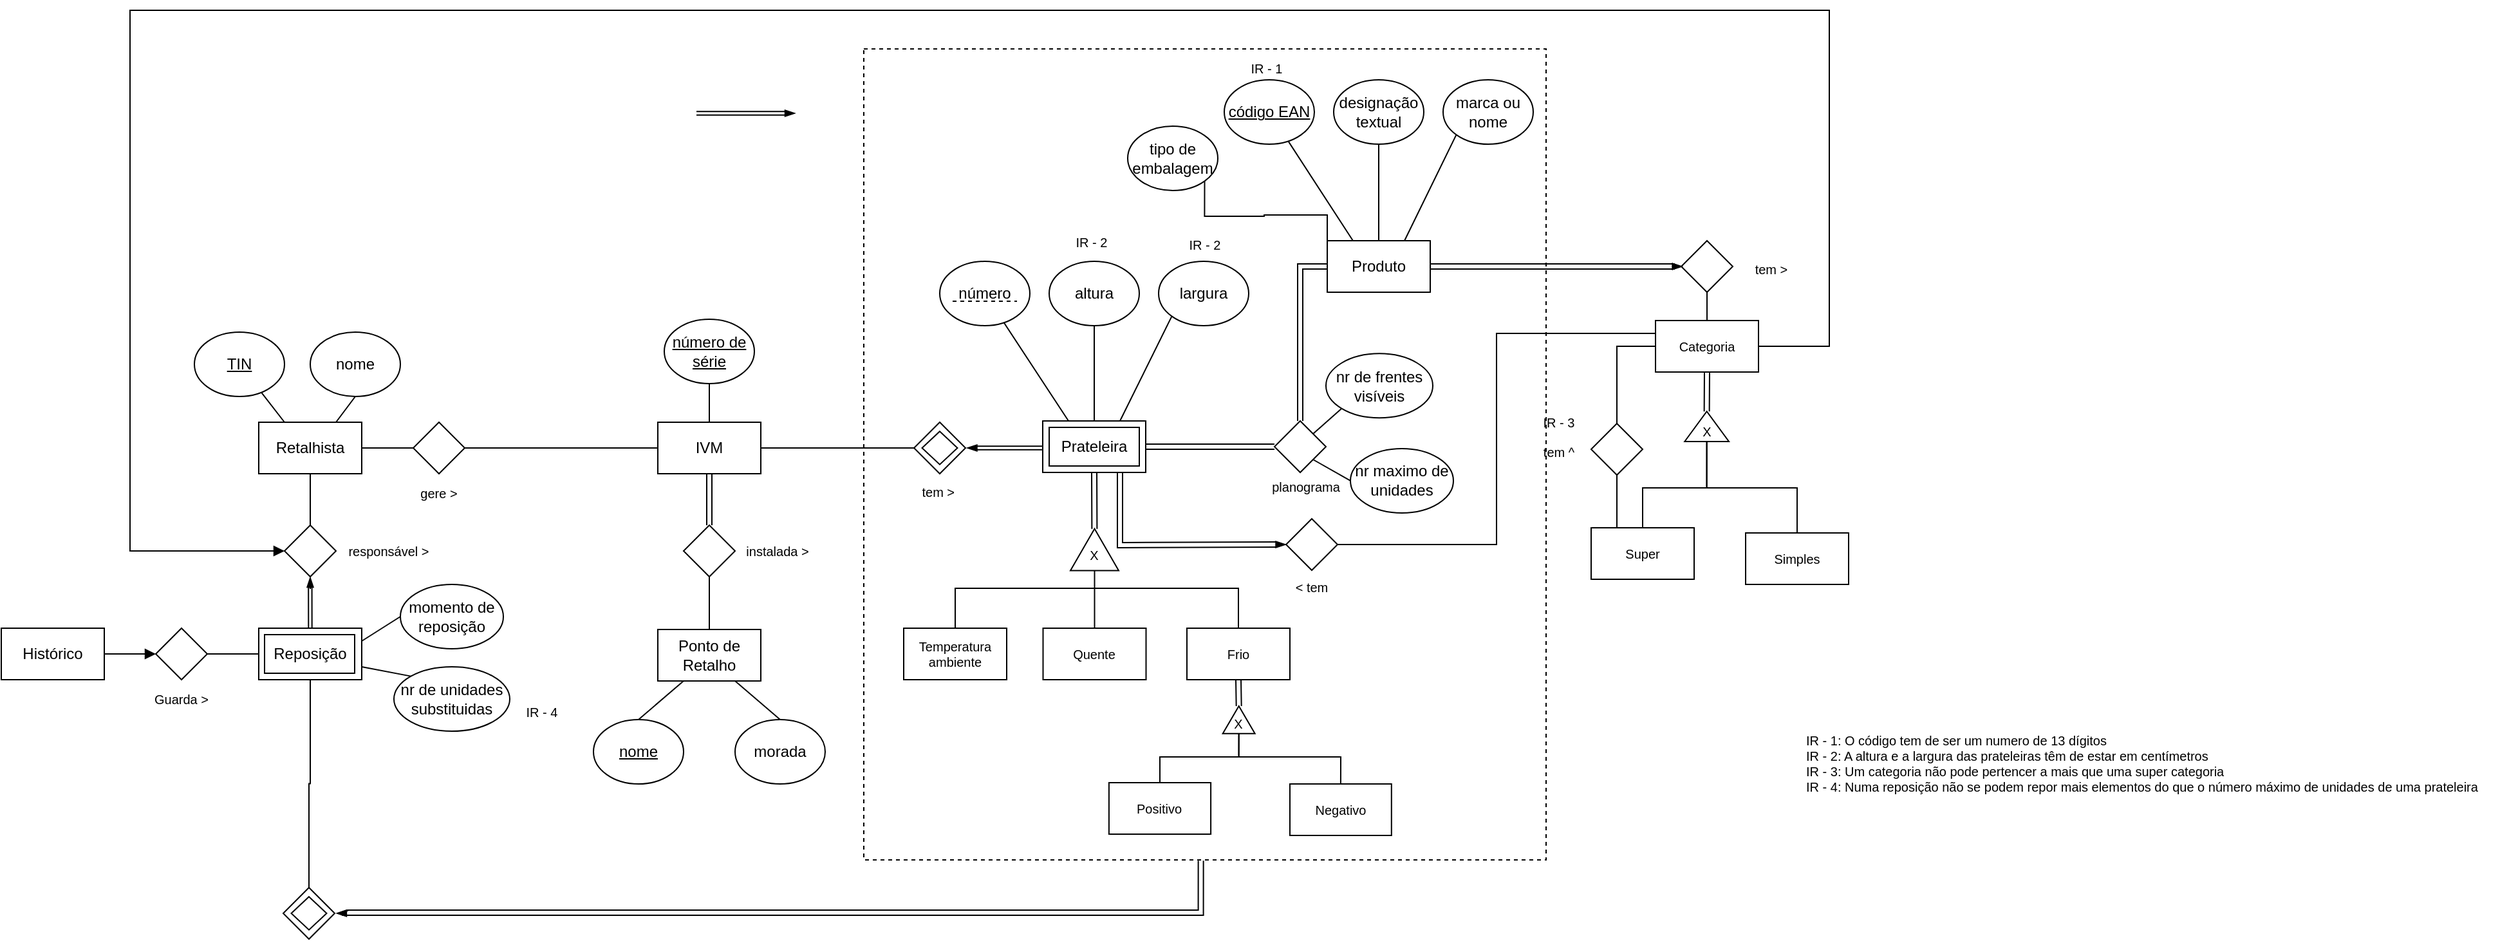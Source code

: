 <mxfile version="18.0.6" type="device"><diagram id="aR0d1H94g8RIh5Qwby5R" name="Page-1"><mxGraphModel dx="1940" dy="2022" grid="1" gridSize="10" guides="1" tooltips="1" connect="1" arrows="1" fold="1" page="1" pageScale="1" pageWidth="827" pageHeight="1169" math="0" shadow="0"><root><mxCell id="0"/><mxCell id="1" parent="0"/><mxCell id="7ae1bMeR8PcSY5SLd3Qs-223" style="edgeStyle=orthogonalEdgeStyle;rounded=0;orthogonalLoop=1;jettySize=auto;html=1;exitX=0.494;exitY=1.001;exitDx=0;exitDy=0;fontSize=10;startArrow=none;startFill=0;endArrow=none;endFill=0;shape=link;exitPerimeter=0;" edge="1" parent="1" source="7ae1bMeR8PcSY5SLd3Qs-198"><mxGeometry relative="1" as="geometry"><mxPoint x="-3" y="660" as="targetPoint"/><mxPoint x="662" y="617.5" as="sourcePoint"/><Array as="points"><mxPoint x="662" y="661"/><mxPoint x="-3" y="661"/></Array></mxGeometry></mxCell><mxCell id="7ae1bMeR8PcSY5SLd3Qs-198" value="" style="rounded=0;whiteSpace=wrap;html=1;shadow=0;sketch=0;fontSize=10;strokeColor=default;fillColor=none;gradientColor=none;dashed=1;" vertex="1" parent="1"><mxGeometry x="400" y="-10" width="530" height="630" as="geometry"/></mxCell><mxCell id="7ae1bMeR8PcSY5SLd3Qs-13" value="" style="group" vertex="1" connectable="0" parent="1"><mxGeometry x="-120" y="210" width="160" height="110" as="geometry"/></mxCell><mxCell id="7ae1bMeR8PcSY5SLd3Qs-1" value="Retalhista" style="rounded=0;whiteSpace=wrap;html=1;" vertex="1" parent="7ae1bMeR8PcSY5SLd3Qs-13"><mxGeometry x="50" y="70" width="80" height="40" as="geometry"/></mxCell><mxCell id="7ae1bMeR8PcSY5SLd3Qs-4" value="&lt;u&gt;TIN&lt;/u&gt;" style="ellipse;whiteSpace=wrap;html=1;" vertex="1" parent="7ae1bMeR8PcSY5SLd3Qs-13"><mxGeometry width="70" height="50" as="geometry"/></mxCell><mxCell id="7ae1bMeR8PcSY5SLd3Qs-5" value="nome" style="ellipse;whiteSpace=wrap;html=1;" vertex="1" parent="7ae1bMeR8PcSY5SLd3Qs-13"><mxGeometry x="90" width="70" height="50" as="geometry"/></mxCell><mxCell id="7ae1bMeR8PcSY5SLd3Qs-10" value="" style="endArrow=none;html=1;rounded=0;exitX=0.25;exitY=0;exitDx=0;exitDy=0;" edge="1" parent="7ae1bMeR8PcSY5SLd3Qs-13" source="7ae1bMeR8PcSY5SLd3Qs-1" target="7ae1bMeR8PcSY5SLd3Qs-4"><mxGeometry width="50" height="50" relative="1" as="geometry"><mxPoint x="-10" y="100" as="sourcePoint"/><mxPoint x="40" y="50" as="targetPoint"/></mxGeometry></mxCell><mxCell id="7ae1bMeR8PcSY5SLd3Qs-11" value="" style="endArrow=none;html=1;rounded=0;entryX=0.5;entryY=1;entryDx=0;entryDy=0;exitX=0.75;exitY=0;exitDx=0;exitDy=0;" edge="1" parent="7ae1bMeR8PcSY5SLd3Qs-13" source="7ae1bMeR8PcSY5SLd3Qs-1" target="7ae1bMeR8PcSY5SLd3Qs-5"><mxGeometry width="50" height="50" relative="1" as="geometry"><mxPoint x="90" y="70" as="sourcePoint"/><mxPoint x="180" y="30" as="targetPoint"/></mxGeometry></mxCell><mxCell id="7ae1bMeR8PcSY5SLd3Qs-21" value="" style="group" vertex="1" connectable="0" parent="1"><mxGeometry x="240" y="200" width="80" height="120" as="geometry"/></mxCell><mxCell id="7ae1bMeR8PcSY5SLd3Qs-2" value="IVM" style="rounded=0;whiteSpace=wrap;html=1;" vertex="1" parent="7ae1bMeR8PcSY5SLd3Qs-21"><mxGeometry y="80" width="80" height="40" as="geometry"/></mxCell><mxCell id="7ae1bMeR8PcSY5SLd3Qs-7" value="&lt;u&gt;número de série&lt;/u&gt;" style="ellipse;whiteSpace=wrap;html=1;" vertex="1" parent="7ae1bMeR8PcSY5SLd3Qs-21"><mxGeometry x="5" width="70" height="50" as="geometry"/></mxCell><mxCell id="7ae1bMeR8PcSY5SLd3Qs-20" value="" style="endArrow=none;html=1;rounded=0;entryX=0.5;entryY=1;entryDx=0;entryDy=0;exitX=0.5;exitY=0;exitDx=0;exitDy=0;" edge="1" parent="7ae1bMeR8PcSY5SLd3Qs-21" source="7ae1bMeR8PcSY5SLd3Qs-2" target="7ae1bMeR8PcSY5SLd3Qs-7"><mxGeometry width="50" height="50" relative="1" as="geometry"><mxPoint x="-79" y="100" as="sourcePoint"/><mxPoint x="-69" y="80" as="targetPoint"/></mxGeometry></mxCell><mxCell id="7ae1bMeR8PcSY5SLd3Qs-45" value="" style="group" vertex="1" connectable="0" parent="1"><mxGeometry x="489" y="209" width="230" height="110" as="geometry"/></mxCell><mxCell id="7ae1bMeR8PcSY5SLd3Qs-34" value="" style="group" vertex="1" connectable="0" parent="7ae1bMeR8PcSY5SLd3Qs-45"><mxGeometry width="160" height="110" as="geometry"/></mxCell><mxCell id="7ae1bMeR8PcSY5SLd3Qs-35" value="Prateleira" style="rounded=0;whiteSpace=wrap;html=1;" vertex="1" parent="7ae1bMeR8PcSY5SLd3Qs-34"><mxGeometry x="50" y="70" width="80" height="40" as="geometry"/></mxCell><mxCell id="7ae1bMeR8PcSY5SLd3Qs-36" value="número" style="ellipse;whiteSpace=wrap;html=1;" vertex="1" parent="7ae1bMeR8PcSY5SLd3Qs-34"><mxGeometry x="-30" y="-54" width="70" height="50" as="geometry"/></mxCell><mxCell id="7ae1bMeR8PcSY5SLd3Qs-37" value="altura" style="ellipse;whiteSpace=wrap;html=1;" vertex="1" parent="7ae1bMeR8PcSY5SLd3Qs-34"><mxGeometry x="55" y="-54" width="70" height="50" as="geometry"/></mxCell><mxCell id="7ae1bMeR8PcSY5SLd3Qs-38" value="" style="endArrow=none;html=1;rounded=0;exitX=0.25;exitY=0;exitDx=0;exitDy=0;" edge="1" parent="7ae1bMeR8PcSY5SLd3Qs-34" source="7ae1bMeR8PcSY5SLd3Qs-35" target="7ae1bMeR8PcSY5SLd3Qs-36"><mxGeometry width="50" height="50" relative="1" as="geometry"><mxPoint x="-10" y="100" as="sourcePoint"/><mxPoint x="40" y="50" as="targetPoint"/></mxGeometry></mxCell><mxCell id="7ae1bMeR8PcSY5SLd3Qs-39" value="" style="endArrow=none;html=1;rounded=0;entryX=0.5;entryY=1;entryDx=0;entryDy=0;exitX=0.5;exitY=0;exitDx=0;exitDy=0;" edge="1" parent="7ae1bMeR8PcSY5SLd3Qs-34" source="7ae1bMeR8PcSY5SLd3Qs-35" target="7ae1bMeR8PcSY5SLd3Qs-37"><mxGeometry width="50" height="50" relative="1" as="geometry"><mxPoint x="90" y="70" as="sourcePoint"/><mxPoint x="180" y="30" as="targetPoint"/></mxGeometry></mxCell><mxCell id="7ae1bMeR8PcSY5SLd3Qs-132" value="" style="rounded=0;whiteSpace=wrap;html=1;shadow=0;sketch=0;fontSize=10;fillColor=none;" vertex="1" parent="7ae1bMeR8PcSY5SLd3Qs-34"><mxGeometry x="55" y="75" width="70" height="30" as="geometry"/></mxCell><mxCell id="7ae1bMeR8PcSY5SLd3Qs-161" value="" style="endArrow=none;dashed=1;html=1;rounded=0;fontSize=10;" edge="1" parent="7ae1bMeR8PcSY5SLd3Qs-34"><mxGeometry width="50" height="50" relative="1" as="geometry"><mxPoint x="-20" y="-23" as="sourcePoint"/><mxPoint x="30" y="-23" as="targetPoint"/></mxGeometry></mxCell><mxCell id="7ae1bMeR8PcSY5SLd3Qs-43" value="largura" style="ellipse;whiteSpace=wrap;html=1;" vertex="1" parent="7ae1bMeR8PcSY5SLd3Qs-45"><mxGeometry x="140" y="-54" width="70" height="50" as="geometry"/></mxCell><mxCell id="7ae1bMeR8PcSY5SLd3Qs-44" value="" style="endArrow=none;html=1;rounded=0;exitX=0.75;exitY=0;exitDx=0;exitDy=0;entryX=0;entryY=1;entryDx=0;entryDy=0;" edge="1" parent="7ae1bMeR8PcSY5SLd3Qs-45" source="7ae1bMeR8PcSY5SLd3Qs-35" target="7ae1bMeR8PcSY5SLd3Qs-43"><mxGeometry width="50" height="50" relative="1" as="geometry"><mxPoint x="120" y="60" as="sourcePoint"/><mxPoint x="170" y="10" as="targetPoint"/></mxGeometry></mxCell><mxCell id="7ae1bMeR8PcSY5SLd3Qs-46" value="&lt;p style=&quot;line-height: 1.2;&quot;&gt;&lt;br&gt;&lt;/p&gt;" style="triangle;whiteSpace=wrap;html=1;rotation=-90;align=center;" vertex="1" parent="1"><mxGeometry x="563" y="360.25" width="32.5" height="37.5" as="geometry"/></mxCell><mxCell id="7ae1bMeR8PcSY5SLd3Qs-47" value="X" style="text;html=1;strokeColor=none;fillColor=none;align=center;verticalAlign=middle;whiteSpace=wrap;rounded=0;fontSize=10;" vertex="1" parent="1"><mxGeometry x="574.13" y="372" width="10.25" height="21.25" as="geometry"/></mxCell><mxCell id="7ae1bMeR8PcSY5SLd3Qs-48" value="" style="shape=link;html=1;rounded=0;fontSize=10;entryX=0.5;entryY=1;entryDx=0;entryDy=0;" edge="1" parent="1" source="7ae1bMeR8PcSY5SLd3Qs-46" target="7ae1bMeR8PcSY5SLd3Qs-35"><mxGeometry width="100" relative="1" as="geometry"><mxPoint x="529" y="359" as="sourcePoint"/><mxPoint x="629" y="359" as="targetPoint"/></mxGeometry></mxCell><mxCell id="7ae1bMeR8PcSY5SLd3Qs-49" value="Temperatura ambiente" style="rounded=0;whiteSpace=wrap;html=1;fontSize=10;" vertex="1" parent="1"><mxGeometry x="431" y="440" width="80" height="40" as="geometry"/></mxCell><mxCell id="7ae1bMeR8PcSY5SLd3Qs-50" value="Quente" style="rounded=0;whiteSpace=wrap;html=1;fontSize=10;" vertex="1" parent="1"><mxGeometry x="539.25" y="440" width="80" height="40" as="geometry"/></mxCell><mxCell id="7ae1bMeR8PcSY5SLd3Qs-51" value="Frio" style="rounded=0;whiteSpace=wrap;html=1;fontSize=10;" vertex="1" parent="1"><mxGeometry x="651" y="440" width="80" height="40" as="geometry"/></mxCell><mxCell id="7ae1bMeR8PcSY5SLd3Qs-52" value="" style="endArrow=none;html=1;rounded=0;fontSize=10;exitX=0.5;exitY=0;exitDx=0;exitDy=0;" edge="1" parent="1" source="7ae1bMeR8PcSY5SLd3Qs-49"><mxGeometry width="50" height="50" relative="1" as="geometry"><mxPoint x="469" y="449" as="sourcePoint"/><mxPoint x="579" y="409" as="targetPoint"/><Array as="points"><mxPoint x="471" y="409"/></Array></mxGeometry></mxCell><mxCell id="7ae1bMeR8PcSY5SLd3Qs-53" value="" style="endArrow=none;html=1;rounded=0;fontSize=10;exitX=0.5;exitY=0;exitDx=0;exitDy=0;entryX=0;entryY=0.5;entryDx=0;entryDy=0;" edge="1" parent="1" source="7ae1bMeR8PcSY5SLd3Qs-50" target="7ae1bMeR8PcSY5SLd3Qs-46"><mxGeometry width="50" height="50" relative="1" as="geometry"><mxPoint x="579" y="449" as="sourcePoint"/><mxPoint x="629" y="399" as="targetPoint"/></mxGeometry></mxCell><mxCell id="7ae1bMeR8PcSY5SLd3Qs-54" value="" style="endArrow=none;html=1;rounded=0;fontSize=10;exitX=0.5;exitY=0;exitDx=0;exitDy=0;" edge="1" parent="1" source="7ae1bMeR8PcSY5SLd3Qs-51"><mxGeometry width="50" height="50" relative="1" as="geometry"><mxPoint x="601" y="419" as="sourcePoint"/><mxPoint x="571" y="409" as="targetPoint"/><Array as="points"><mxPoint x="691" y="409"/></Array></mxGeometry></mxCell><mxCell id="7ae1bMeR8PcSY5SLd3Qs-222" style="edgeStyle=orthogonalEdgeStyle;rounded=0;orthogonalLoop=1;jettySize=auto;html=1;exitX=0.5;exitY=1;exitDx=0;exitDy=0;entryX=0.5;entryY=0;entryDx=0;entryDy=0;fontSize=10;startArrow=none;startFill=0;endArrow=none;endFill=0;" edge="1" parent="1" source="7ae1bMeR8PcSY5SLd3Qs-55" target="7ae1bMeR8PcSY5SLd3Qs-216"><mxGeometry relative="1" as="geometry"/></mxCell><mxCell id="7ae1bMeR8PcSY5SLd3Qs-55" value="Reposição" style="rounded=0;whiteSpace=wrap;html=1;" vertex="1" parent="1"><mxGeometry x="-70" y="440" width="80" height="40" as="geometry"/></mxCell><mxCell id="7ae1bMeR8PcSY5SLd3Qs-56" value="" style="rhombus;whiteSpace=wrap;html=1;fontSize=10;" vertex="1" parent="1"><mxGeometry x="50" y="280" width="40" height="40" as="geometry"/></mxCell><mxCell id="7ae1bMeR8PcSY5SLd3Qs-57" value="" style="endArrow=none;html=1;rounded=0;fontSize=10;exitX=1;exitY=0.5;exitDx=0;exitDy=0;entryX=0;entryY=0.5;entryDx=0;entryDy=0;" edge="1" parent="1" source="7ae1bMeR8PcSY5SLd3Qs-1" target="7ae1bMeR8PcSY5SLd3Qs-56"><mxGeometry width="50" height="50" relative="1" as="geometry"><mxPoint y="350" as="sourcePoint"/><mxPoint x="50" y="300" as="targetPoint"/></mxGeometry></mxCell><mxCell id="7ae1bMeR8PcSY5SLd3Qs-59" value="" style="endArrow=none;html=1;rounded=0;fontSize=10;exitX=1;exitY=0.5;exitDx=0;exitDy=0;entryX=0;entryY=0.5;entryDx=0;entryDy=0;" edge="1" parent="1" source="7ae1bMeR8PcSY5SLd3Qs-56" target="7ae1bMeR8PcSY5SLd3Qs-2"><mxGeometry width="50" height="50" relative="1" as="geometry"><mxPoint x="200" y="299.74" as="sourcePoint"/><mxPoint x="240" y="300" as="targetPoint"/></mxGeometry></mxCell><mxCell id="7ae1bMeR8PcSY5SLd3Qs-60" value="gere &amp;gt;" style="text;html=1;strokeColor=none;fillColor=none;align=center;verticalAlign=middle;whiteSpace=wrap;rounded=0;fontSize=10;" vertex="1" parent="1"><mxGeometry x="50" y="320" width="40" height="30" as="geometry"/></mxCell><mxCell id="7ae1bMeR8PcSY5SLd3Qs-100" style="edgeStyle=orthogonalEdgeStyle;rounded=0;orthogonalLoop=1;jettySize=auto;html=1;exitX=0.5;exitY=0;exitDx=0;exitDy=0;entryX=0.5;entryY=1;entryDx=0;entryDy=0;fontSize=10;startArrow=none;startFill=0;endArrow=none;endFill=0;shape=link;" edge="1" parent="1" source="7ae1bMeR8PcSY5SLd3Qs-61" target="7ae1bMeR8PcSY5SLd3Qs-2"><mxGeometry relative="1" as="geometry"/></mxCell><mxCell id="7ae1bMeR8PcSY5SLd3Qs-101" style="edgeStyle=orthogonalEdgeStyle;rounded=0;orthogonalLoop=1;jettySize=auto;html=1;exitX=0.5;exitY=1;exitDx=0;exitDy=0;entryX=0.5;entryY=0;entryDx=0;entryDy=0;fontSize=10;startArrow=none;startFill=0;endArrow=none;endFill=0;" edge="1" parent="1" source="7ae1bMeR8PcSY5SLd3Qs-61" target="7ae1bMeR8PcSY5SLd3Qs-3"><mxGeometry relative="1" as="geometry"/></mxCell><mxCell id="7ae1bMeR8PcSY5SLd3Qs-61" value="" style="rhombus;whiteSpace=wrap;html=1;fontSize=10;" vertex="1" parent="1"><mxGeometry x="260" y="360" width="40" height="40" as="geometry"/></mxCell><mxCell id="7ae1bMeR8PcSY5SLd3Qs-65" value="instalada &amp;gt;" style="text;html=1;strokeColor=none;fillColor=none;align=center;verticalAlign=middle;whiteSpace=wrap;rounded=0;fontSize=10;" vertex="1" parent="1"><mxGeometry x="302" y="365" width="62" height="30" as="geometry"/></mxCell><mxCell id="7ae1bMeR8PcSY5SLd3Qs-70" value="" style="group" vertex="1" connectable="0" parent="1"><mxGeometry x="439" y="280" width="40" height="40" as="geometry"/></mxCell><mxCell id="7ae1bMeR8PcSY5SLd3Qs-67" value="" style="rhombus;whiteSpace=wrap;html=1;fontSize=10;strokeColor=default;gradientColor=none;rounded=0;sketch=0;shadow=0;" vertex="1" parent="7ae1bMeR8PcSY5SLd3Qs-70"><mxGeometry width="40" height="40" as="geometry"/></mxCell><mxCell id="7ae1bMeR8PcSY5SLd3Qs-68" value="" style="rhombus;whiteSpace=wrap;html=1;fontSize=10;strokeColor=default;gradientColor=none;rounded=0;sketch=0;shadow=0;" vertex="1" parent="7ae1bMeR8PcSY5SLd3Qs-70"><mxGeometry x="6.25" y="7.12" width="27.5" height="25.75" as="geometry"/></mxCell><mxCell id="7ae1bMeR8PcSY5SLd3Qs-77" value="" style="group" vertex="1" connectable="0" parent="1"><mxGeometry x="270" y="40" width="77" as="geometry"/></mxCell><mxCell id="7ae1bMeR8PcSY5SLd3Qs-73" value="" style="endArrow=classic;html=1;rounded=0;fontSize=10;shape=link;width=-2.687;" edge="1" parent="7ae1bMeR8PcSY5SLd3Qs-77"><mxGeometry width="50" height="50" relative="1" as="geometry"><mxPoint as="sourcePoint"/><mxPoint x="70" as="targetPoint"/></mxGeometry></mxCell><mxCell id="7ae1bMeR8PcSY5SLd3Qs-76" value="" style="endArrow=blockThin;html=1;rounded=0;fontSize=10;startArrow=none;startFill=0;endFill=1;" edge="1" parent="7ae1bMeR8PcSY5SLd3Qs-77"><mxGeometry width="50" height="50" relative="1" as="geometry"><mxPoint x="70" as="sourcePoint"/><mxPoint x="77" as="targetPoint"/></mxGeometry></mxCell><mxCell id="7ae1bMeR8PcSY5SLd3Qs-78" value="" style="group;rotation=-180;" vertex="1" connectable="0" parent="1"><mxGeometry x="493" y="300" width="60" as="geometry"/></mxCell><mxCell id="7ae1bMeR8PcSY5SLd3Qs-79" value="" style="endArrow=classic;html=1;rounded=0;fontSize=10;shape=link;width=-2.687;" edge="1" parent="7ae1bMeR8PcSY5SLd3Qs-78"><mxGeometry width="50" height="50" relative="1" as="geometry"><mxPoint x="46" as="sourcePoint"/><mxPoint x="-7.792" as="targetPoint"/></mxGeometry></mxCell><mxCell id="7ae1bMeR8PcSY5SLd3Qs-80" value="" style="endArrow=blockThin;html=1;rounded=0;fontSize=10;startArrow=none;startFill=0;endFill=1;" edge="1" parent="7ae1bMeR8PcSY5SLd3Qs-78"><mxGeometry width="50" height="50" relative="1" as="geometry"><mxPoint x="-7.792" as="sourcePoint"/><mxPoint x="-13.247" as="targetPoint"/></mxGeometry></mxCell><mxCell id="7ae1bMeR8PcSY5SLd3Qs-81" style="edgeStyle=orthogonalEdgeStyle;rounded=0;orthogonalLoop=1;jettySize=auto;html=1;exitX=1;exitY=0.5;exitDx=0;exitDy=0;entryX=0;entryY=0.5;entryDx=0;entryDy=0;fontSize=10;startArrow=none;startFill=0;endArrow=none;endFill=0;" edge="1" parent="1" source="7ae1bMeR8PcSY5SLd3Qs-2" target="7ae1bMeR8PcSY5SLd3Qs-67"><mxGeometry relative="1" as="geometry"/></mxCell><mxCell id="7ae1bMeR8PcSY5SLd3Qs-82" value="&amp;nbsp;tem &amp;gt;" style="text;html=1;strokeColor=none;fillColor=none;align=center;verticalAlign=middle;whiteSpace=wrap;rounded=0;fontSize=10;" vertex="1" parent="1"><mxGeometry x="431.5" y="319" width="49" height="30" as="geometry"/></mxCell><mxCell id="7ae1bMeR8PcSY5SLd3Qs-84" value="" style="rhombus;whiteSpace=wrap;html=1;fontSize=10;" vertex="1" parent="1"><mxGeometry x="-50" y="360" width="40" height="40" as="geometry"/></mxCell><mxCell id="7ae1bMeR8PcSY5SLd3Qs-94" value="" style="group;rotation=-90;" vertex="1" connectable="0" parent="1"><mxGeometry x="-69" y="441" width="77" as="geometry"/></mxCell><mxCell id="7ae1bMeR8PcSY5SLd3Qs-96" value="" style="endArrow=blockThin;html=1;rounded=0;fontSize=10;startArrow=none;startFill=0;endFill=1;entryX=0.5;entryY=1;entryDx=0;entryDy=0;" edge="1" parent="7ae1bMeR8PcSY5SLd3Qs-94" target="7ae1bMeR8PcSY5SLd3Qs-84"><mxGeometry width="50" height="50" relative="1" as="geometry"><mxPoint x="39" y="-32.44" as="sourcePoint"/><mxPoint x="39" y="-39.44" as="targetPoint"/><Array as="points"><mxPoint x="39" y="-31.44"/></Array></mxGeometry></mxCell><mxCell id="7ae1bMeR8PcSY5SLd3Qs-95" value="" style="endArrow=classic;html=1;rounded=0;fontSize=10;shape=link;width=-2.687;exitX=0.5;exitY=0.022;exitDx=0;exitDy=0;exitPerimeter=0;" edge="1" parent="1"><mxGeometry width="50" height="50" relative="1" as="geometry"><mxPoint x="-30.0" y="439.88" as="sourcePoint"/><mxPoint x="-30.06" y="407" as="targetPoint"/></mxGeometry></mxCell><mxCell id="7ae1bMeR8PcSY5SLd3Qs-97" value="" style="endArrow=none;html=1;rounded=0;fontSize=10;entryX=0.5;entryY=1;entryDx=0;entryDy=0;" edge="1" parent="1" target="7ae1bMeR8PcSY5SLd3Qs-1"><mxGeometry width="50" height="50" relative="1" as="geometry"><mxPoint x="-30" y="360" as="sourcePoint"/><mxPoint x="-31" y="319" as="targetPoint"/></mxGeometry></mxCell><mxCell id="7ae1bMeR8PcSY5SLd3Qs-98" value="responsável &amp;gt;" style="text;html=1;strokeColor=none;fillColor=none;align=center;verticalAlign=middle;whiteSpace=wrap;rounded=0;fontSize=10;" vertex="1" parent="1"><mxGeometry x="-4" y="365" width="70" height="30" as="geometry"/></mxCell><mxCell id="7ae1bMeR8PcSY5SLd3Qs-3" value="Ponto de Retalho" style="rounded=0;whiteSpace=wrap;html=1;" vertex="1" parent="1"><mxGeometry x="240" y="441" width="80" height="40" as="geometry"/></mxCell><mxCell id="7ae1bMeR8PcSY5SLd3Qs-8" value="&lt;u&gt;nome&lt;/u&gt;" style="ellipse;whiteSpace=wrap;html=1;" vertex="1" parent="1"><mxGeometry x="190" y="511" width="70" height="50" as="geometry"/></mxCell><mxCell id="7ae1bMeR8PcSY5SLd3Qs-22" value="" style="endArrow=none;html=1;rounded=0;entryX=0.25;entryY=1;entryDx=0;entryDy=0;exitX=0.5;exitY=0;exitDx=0;exitDy=0;" edge="1" parent="1" source="7ae1bMeR8PcSY5SLd3Qs-8" target="7ae1bMeR8PcSY5SLd3Qs-3"><mxGeometry width="50" height="50" relative="1" as="geometry"><mxPoint x="170" y="501" as="sourcePoint"/><mxPoint x="220" y="451" as="targetPoint"/></mxGeometry></mxCell><mxCell id="7ae1bMeR8PcSY5SLd3Qs-9" value="morada" style="ellipse;whiteSpace=wrap;html=1;" vertex="1" parent="1"><mxGeometry x="300" y="511" width="70" height="50" as="geometry"/></mxCell><mxCell id="7ae1bMeR8PcSY5SLd3Qs-24" value="" style="endArrow=none;html=1;rounded=0;exitX=0.75;exitY=1;exitDx=0;exitDy=0;entryX=0.5;entryY=0;entryDx=0;entryDy=0;" edge="1" parent="1" source="7ae1bMeR8PcSY5SLd3Qs-3" target="7ae1bMeR8PcSY5SLd3Qs-9"><mxGeometry width="50" height="50" relative="1" as="geometry"><mxPoint x="170" y="501" as="sourcePoint"/><mxPoint x="220" y="451" as="targetPoint"/></mxGeometry></mxCell><mxCell id="7ae1bMeR8PcSY5SLd3Qs-105" value="" style="group" vertex="1" connectable="0" parent="1"><mxGeometry x="710" y="69" width="210" height="110" as="geometry"/></mxCell><mxCell id="7ae1bMeR8PcSY5SLd3Qs-106" value="" style="group" vertex="1" connectable="0" parent="7ae1bMeR8PcSY5SLd3Qs-105"><mxGeometry width="160" height="110" as="geometry"/></mxCell><mxCell id="7ae1bMeR8PcSY5SLd3Qs-107" value="Produto" style="rounded=0;whiteSpace=wrap;html=1;" vertex="1" parent="7ae1bMeR8PcSY5SLd3Qs-106"><mxGeometry x="50" y="70" width="80" height="40" as="geometry"/></mxCell><mxCell id="7ae1bMeR8PcSY5SLd3Qs-108" value="&lt;u&gt;código EAN&lt;/u&gt;" style="ellipse;whiteSpace=wrap;html=1;" vertex="1" parent="7ae1bMeR8PcSY5SLd3Qs-106"><mxGeometry x="-30" y="-55" width="70" height="50" as="geometry"/></mxCell><mxCell id="7ae1bMeR8PcSY5SLd3Qs-109" value="designação textual" style="ellipse;whiteSpace=wrap;html=1;" vertex="1" parent="7ae1bMeR8PcSY5SLd3Qs-106"><mxGeometry x="55" y="-55" width="70" height="50" as="geometry"/></mxCell><mxCell id="7ae1bMeR8PcSY5SLd3Qs-110" value="" style="endArrow=none;html=1;rounded=0;exitX=0.25;exitY=0;exitDx=0;exitDy=0;" edge="1" parent="7ae1bMeR8PcSY5SLd3Qs-106" source="7ae1bMeR8PcSY5SLd3Qs-107" target="7ae1bMeR8PcSY5SLd3Qs-108"><mxGeometry width="50" height="50" relative="1" as="geometry"><mxPoint x="-10" y="100" as="sourcePoint"/><mxPoint x="40" y="50" as="targetPoint"/></mxGeometry></mxCell><mxCell id="7ae1bMeR8PcSY5SLd3Qs-111" value="" style="endArrow=none;html=1;rounded=0;entryX=0.5;entryY=1;entryDx=0;entryDy=0;exitX=0.5;exitY=0;exitDx=0;exitDy=0;" edge="1" parent="7ae1bMeR8PcSY5SLd3Qs-106" source="7ae1bMeR8PcSY5SLd3Qs-107" target="7ae1bMeR8PcSY5SLd3Qs-109"><mxGeometry width="50" height="50" relative="1" as="geometry"><mxPoint x="90" y="70" as="sourcePoint"/><mxPoint x="180" y="30" as="targetPoint"/></mxGeometry></mxCell><mxCell id="7ae1bMeR8PcSY5SLd3Qs-112" value="marca ou nome" style="ellipse;whiteSpace=wrap;html=1;" vertex="1" parent="7ae1bMeR8PcSY5SLd3Qs-105"><mxGeometry x="140" y="-55" width="70" height="50" as="geometry"/></mxCell><mxCell id="7ae1bMeR8PcSY5SLd3Qs-113" value="" style="endArrow=none;html=1;rounded=0;exitX=0.75;exitY=0;exitDx=0;exitDy=0;entryX=0;entryY=1;entryDx=0;entryDy=0;" edge="1" parent="7ae1bMeR8PcSY5SLd3Qs-105" source="7ae1bMeR8PcSY5SLd3Qs-107" target="7ae1bMeR8PcSY5SLd3Qs-112"><mxGeometry width="50" height="50" relative="1" as="geometry"><mxPoint x="120" y="60" as="sourcePoint"/><mxPoint x="170" y="10" as="targetPoint"/></mxGeometry></mxCell><mxCell id="7ae1bMeR8PcSY5SLd3Qs-117" value="tipo de embalagem" style="ellipse;whiteSpace=wrap;html=1;" vertex="1" parent="1"><mxGeometry x="605" y="50" width="70" height="50" as="geometry"/></mxCell><mxCell id="7ae1bMeR8PcSY5SLd3Qs-118" style="edgeStyle=orthogonalEdgeStyle;rounded=0;orthogonalLoop=1;jettySize=auto;html=1;exitX=0;exitY=0;exitDx=0;exitDy=0;entryX=1;entryY=1;entryDx=0;entryDy=0;fontSize=10;startArrow=none;startFill=0;endArrow=none;endFill=0;" edge="1" parent="1" source="7ae1bMeR8PcSY5SLd3Qs-107" target="7ae1bMeR8PcSY5SLd3Qs-117"><mxGeometry relative="1" as="geometry"><Array as="points"><mxPoint x="760" y="119"/><mxPoint x="711" y="119"/><mxPoint x="711" y="120"/><mxPoint x="665" y="120"/></Array></mxGeometry></mxCell><mxCell id="7ae1bMeR8PcSY5SLd3Qs-121" style="edgeStyle=orthogonalEdgeStyle;rounded=0;orthogonalLoop=1;jettySize=auto;html=1;exitX=0.5;exitY=0;exitDx=0;exitDy=0;entryX=0;entryY=0.5;entryDx=0;entryDy=0;fontSize=10;startArrow=none;startFill=0;endArrow=none;endFill=0;shape=link;" edge="1" parent="1" source="7ae1bMeR8PcSY5SLd3Qs-119" target="7ae1bMeR8PcSY5SLd3Qs-107"><mxGeometry relative="1" as="geometry"/></mxCell><mxCell id="7ae1bMeR8PcSY5SLd3Qs-119" value="" style="rhombus;whiteSpace=wrap;html=1;fontSize=10;" vertex="1" parent="1"><mxGeometry x="719" y="279" width="40" height="40" as="geometry"/></mxCell><mxCell id="7ae1bMeR8PcSY5SLd3Qs-120" style="edgeStyle=orthogonalEdgeStyle;rounded=0;orthogonalLoop=1;jettySize=auto;html=1;exitX=1;exitY=0.5;exitDx=0;exitDy=0;entryX=0;entryY=0.5;entryDx=0;entryDy=0;fontSize=10;startArrow=none;startFill=0;endArrow=none;endFill=0;shape=link;" edge="1" parent="1" source="7ae1bMeR8PcSY5SLd3Qs-35" target="7ae1bMeR8PcSY5SLd3Qs-119"><mxGeometry relative="1" as="geometry"/></mxCell><mxCell id="7ae1bMeR8PcSY5SLd3Qs-122" value="planograma" style="text;html=1;strokeColor=none;fillColor=none;align=center;verticalAlign=middle;whiteSpace=wrap;rounded=0;fontSize=10;" vertex="1" parent="1"><mxGeometry x="719" y="315" width="49" height="30" as="geometry"/></mxCell><mxCell id="7ae1bMeR8PcSY5SLd3Qs-125" value="nr maximo de unidades" style="ellipse;whiteSpace=wrap;html=1;" vertex="1" parent="1"><mxGeometry x="778" y="300.49" width="80" height="50" as="geometry"/></mxCell><mxCell id="7ae1bMeR8PcSY5SLd3Qs-131" value="" style="endArrow=none;html=1;rounded=0;fontSize=10;exitX=0;exitY=1;exitDx=0;exitDy=0;entryX=1;entryY=0;entryDx=0;entryDy=0;" edge="1" parent="1" source="7ae1bMeR8PcSY5SLd3Qs-124" target="7ae1bMeR8PcSY5SLd3Qs-119"><mxGeometry width="50" height="50" relative="1" as="geometry"><mxPoint x="679" y="360" as="sourcePoint"/><mxPoint x="729" y="310" as="targetPoint"/></mxGeometry></mxCell><mxCell id="7ae1bMeR8PcSY5SLd3Qs-144" style="edgeStyle=orthogonalEdgeStyle;rounded=0;orthogonalLoop=1;jettySize=auto;html=1;exitX=1;exitY=0.5;exitDx=0;exitDy=0;entryX=0.5;entryY=1;entryDx=0;entryDy=0;fontSize=10;startArrow=none;startFill=0;endArrow=none;endFill=0;shape=link;" edge="1" parent="1" source="7ae1bMeR8PcSY5SLd3Qs-136" target="7ae1bMeR8PcSY5SLd3Qs-51"><mxGeometry relative="1" as="geometry"/></mxCell><mxCell id="7ae1bMeR8PcSY5SLd3Qs-136" value="" style="triangle;whiteSpace=wrap;html=1;fontSize=10;rotation=-90;" vertex="1" parent="1"><mxGeometry x="680.67" y="498.67" width="21.34" height="25" as="geometry"/></mxCell><mxCell id="7ae1bMeR8PcSY5SLd3Qs-231" style="edgeStyle=orthogonalEdgeStyle;rounded=0;orthogonalLoop=1;jettySize=auto;html=1;exitX=0.5;exitY=0;exitDx=0;exitDy=0;entryX=0.5;entryY=1;entryDx=0;entryDy=0;fontSize=10;startArrow=none;startFill=0;endArrow=none;endFill=0;" edge="1" parent="1" source="7ae1bMeR8PcSY5SLd3Qs-138" target="7ae1bMeR8PcSY5SLd3Qs-199"><mxGeometry relative="1" as="geometry"><Array as="points"><mxPoint x="630" y="540"/><mxPoint x="691" y="540"/></Array></mxGeometry></mxCell><mxCell id="7ae1bMeR8PcSY5SLd3Qs-138" value="Positivo" style="rounded=0;whiteSpace=wrap;html=1;fontSize=10;" vertex="1" parent="1"><mxGeometry x="590.45" y="560" width="79.1" height="40" as="geometry"/></mxCell><mxCell id="7ae1bMeR8PcSY5SLd3Qs-230" style="edgeStyle=orthogonalEdgeStyle;rounded=0;orthogonalLoop=1;jettySize=auto;html=1;exitX=0.5;exitY=0;exitDx=0;exitDy=0;entryX=0.5;entryY=1;entryDx=0;entryDy=0;fontSize=10;startArrow=none;startFill=0;endArrow=none;endFill=0;" edge="1" parent="1" source="7ae1bMeR8PcSY5SLd3Qs-139" target="7ae1bMeR8PcSY5SLd3Qs-199"><mxGeometry relative="1" as="geometry"><Array as="points"><mxPoint x="771" y="540"/><mxPoint x="691" y="540"/></Array></mxGeometry></mxCell><mxCell id="7ae1bMeR8PcSY5SLd3Qs-139" value="Negativo" style="rounded=0;whiteSpace=wrap;html=1;fontSize=10;" vertex="1" parent="1"><mxGeometry x="731" y="561" width="78.9" height="40" as="geometry"/></mxCell><mxCell id="7ae1bMeR8PcSY5SLd3Qs-157" style="edgeStyle=orthogonalEdgeStyle;rounded=0;orthogonalLoop=1;jettySize=auto;html=1;exitX=0.5;exitY=0;exitDx=0;exitDy=0;entryX=0.5;entryY=1;entryDx=0;entryDy=0;fontSize=10;startArrow=none;startFill=0;endArrow=none;endFill=0;" edge="1" parent="1" source="7ae1bMeR8PcSY5SLd3Qs-145" target="7ae1bMeR8PcSY5SLd3Qs-156"><mxGeometry relative="1" as="geometry"/></mxCell><mxCell id="7ae1bMeR8PcSY5SLd3Qs-206" style="edgeStyle=orthogonalEdgeStyle;rounded=0;orthogonalLoop=1;jettySize=auto;html=1;exitX=0;exitY=0.25;exitDx=0;exitDy=0;entryX=1;entryY=0.5;entryDx=0;entryDy=0;fontSize=10;startArrow=none;startFill=0;endArrow=none;endFill=0;" edge="1" parent="1" source="7ae1bMeR8PcSY5SLd3Qs-145" target="7ae1bMeR8PcSY5SLd3Qs-200"><mxGeometry relative="1" as="geometry"/></mxCell><mxCell id="7ae1bMeR8PcSY5SLd3Qs-145" value="Categoria" style="rounded=0;whiteSpace=wrap;html=1;shadow=0;sketch=0;fontSize=10;strokeColor=default;fillColor=none;gradientColor=none;" vertex="1" parent="1"><mxGeometry x="1015" y="201" width="80" height="40" as="geometry"/></mxCell><mxCell id="7ae1bMeR8PcSY5SLd3Qs-149" style="edgeStyle=orthogonalEdgeStyle;rounded=0;orthogonalLoop=1;jettySize=auto;html=1;exitX=1;exitY=0.5;exitDx=0;exitDy=0;entryX=0;entryY=0.5;entryDx=0;entryDy=0;fontSize=10;startArrow=none;startFill=0;endArrow=none;endFill=0;" edge="1" parent="1" source="7ae1bMeR8PcSY5SLd3Qs-147" target="7ae1bMeR8PcSY5SLd3Qs-55"><mxGeometry relative="1" as="geometry"/></mxCell><mxCell id="7ae1bMeR8PcSY5SLd3Qs-150" style="edgeStyle=orthogonalEdgeStyle;rounded=0;orthogonalLoop=1;jettySize=auto;html=1;exitX=0;exitY=0.5;exitDx=0;exitDy=0;entryX=1;entryY=0.5;entryDx=0;entryDy=0;fontSize=10;startArrow=block;startFill=1;endArrow=none;endFill=0;" edge="1" parent="1" source="7ae1bMeR8PcSY5SLd3Qs-147" target="7ae1bMeR8PcSY5SLd3Qs-148"><mxGeometry relative="1" as="geometry"/></mxCell><mxCell id="7ae1bMeR8PcSY5SLd3Qs-147" value="" style="rhombus;whiteSpace=wrap;html=1;fontSize=10;" vertex="1" parent="1"><mxGeometry x="-150" y="440" width="40" height="40" as="geometry"/></mxCell><mxCell id="7ae1bMeR8PcSY5SLd3Qs-148" value="Histórico" style="rounded=0;whiteSpace=wrap;html=1;" vertex="1" parent="1"><mxGeometry x="-270" y="440" width="80" height="40" as="geometry"/></mxCell><mxCell id="7ae1bMeR8PcSY5SLd3Qs-151" value="Guarda &amp;gt;" style="text;html=1;strokeColor=none;fillColor=none;align=center;verticalAlign=middle;whiteSpace=wrap;rounded=0;shadow=0;sketch=0;fontSize=10;" vertex="1" parent="1"><mxGeometry x="-160" y="480" width="60" height="30" as="geometry"/></mxCell><mxCell id="7ae1bMeR8PcSY5SLd3Qs-152" value="nr de unidades substituidas" style="ellipse;whiteSpace=wrap;html=1;" vertex="1" parent="1"><mxGeometry x="35" y="470" width="90" height="50" as="geometry"/></mxCell><mxCell id="7ae1bMeR8PcSY5SLd3Qs-153" value="momento de reposição" style="ellipse;whiteSpace=wrap;html=1;" vertex="1" parent="1"><mxGeometry x="40" y="406" width="80" height="50" as="geometry"/></mxCell><mxCell id="7ae1bMeR8PcSY5SLd3Qs-213" style="edgeStyle=orthogonalEdgeStyle;rounded=0;orthogonalLoop=1;jettySize=auto;html=1;exitX=1;exitY=0.5;exitDx=0;exitDy=0;entryX=0;entryY=0.5;entryDx=0;entryDy=0;fontSize=10;startArrow=none;startFill=0;endArrow=block;endFill=1;" edge="1" parent="1" source="7ae1bMeR8PcSY5SLd3Qs-145" target="7ae1bMeR8PcSY5SLd3Qs-84"><mxGeometry relative="1" as="geometry"><Array as="points"><mxPoint x="1150" y="221"/><mxPoint x="1150" y="-40"/><mxPoint x="-170" y="-40"/><mxPoint x="-170" y="380"/></Array></mxGeometry></mxCell><mxCell id="7ae1bMeR8PcSY5SLd3Qs-156" value="" style="rhombus;whiteSpace=wrap;html=1;rounded=0;shadow=0;sketch=0;fontSize=10;strokeColor=default;fillColor=none;gradientColor=none;" vertex="1" parent="1"><mxGeometry x="1035" y="139" width="40" height="40" as="geometry"/></mxCell><mxCell id="7ae1bMeR8PcSY5SLd3Qs-159" value="tem &amp;gt;" style="text;html=1;strokeColor=none;fillColor=none;align=center;verticalAlign=middle;whiteSpace=wrap;rounded=0;shadow=0;sketch=0;fontSize=10;" vertex="1" parent="1"><mxGeometry x="1075" y="146" width="60" height="30" as="geometry"/></mxCell><mxCell id="7ae1bMeR8PcSY5SLd3Qs-165" value="IR - 1" style="text;html=1;strokeColor=none;fillColor=none;align=center;verticalAlign=middle;whiteSpace=wrap;rounded=0;shadow=0;sketch=0;fontSize=10;" vertex="1" parent="1"><mxGeometry x="683" y="-10" width="60" height="30" as="geometry"/></mxCell><mxCell id="7ae1bMeR8PcSY5SLd3Qs-167" value="IR - 1: O código tem de ser um numero de 13 dígitos&amp;nbsp;&lt;br&gt;IR - 2: A altura e a largura das prateleiras têm de estar em centímetros&amp;nbsp;&lt;br&gt;IR - 3: Um categoria não pode pertencer a mais que uma super categoria&lt;br&gt;IR - 4: Numa reposição não se podem repor mais elementos do que o número máximo de unidades de uma prateleira&amp;nbsp;" style="text;html=1;align=left;verticalAlign=middle;resizable=0;points=[];autosize=1;strokeColor=none;fillColor=none;fontSize=10;" vertex="1" parent="1"><mxGeometry x="1130" y="520" width="540" height="50" as="geometry"/></mxCell><mxCell id="7ae1bMeR8PcSY5SLd3Qs-168" value="IR - 2" style="text;html=1;strokeColor=none;fillColor=none;align=center;verticalAlign=middle;whiteSpace=wrap;rounded=0;shadow=0;sketch=0;fontSize=10;" vertex="1" parent="1"><mxGeometry x="547.26" y="125" width="60" height="30" as="geometry"/></mxCell><mxCell id="7ae1bMeR8PcSY5SLd3Qs-169" value="IR - 2" style="text;html=1;strokeColor=none;fillColor=none;align=center;verticalAlign=middle;whiteSpace=wrap;rounded=0;shadow=0;sketch=0;fontSize=10;" vertex="1" parent="1"><mxGeometry x="635" y="127" width="60" height="30" as="geometry"/></mxCell><mxCell id="7ae1bMeR8PcSY5SLd3Qs-178" style="edgeStyle=orthogonalEdgeStyle;rounded=0;orthogonalLoop=1;jettySize=auto;html=1;exitX=1;exitY=0.5;exitDx=0;exitDy=0;entryX=0.5;entryY=1;entryDx=0;entryDy=0;fontSize=10;startArrow=none;startFill=0;endArrow=none;endFill=0;shape=link;" edge="1" parent="1" source="7ae1bMeR8PcSY5SLd3Qs-172" target="7ae1bMeR8PcSY5SLd3Qs-145"><mxGeometry relative="1" as="geometry"/></mxCell><mxCell id="7ae1bMeR8PcSY5SLd3Qs-172" value="" style="triangle;whiteSpace=wrap;html=1;rounded=0;shadow=0;sketch=0;fontSize=10;strokeColor=default;fillColor=none;gradientColor=none;rotation=-90;" vertex="1" parent="1"><mxGeometry x="1043.11" y="266.11" width="23.43" height="34.38" as="geometry"/></mxCell><mxCell id="7ae1bMeR8PcSY5SLd3Qs-176" style="edgeStyle=orthogonalEdgeStyle;rounded=0;orthogonalLoop=1;jettySize=auto;html=1;exitX=0.5;exitY=0;exitDx=0;exitDy=0;entryX=0;entryY=0.5;entryDx=0;entryDy=0;fontSize=10;startArrow=none;startFill=0;endArrow=none;endFill=0;" edge="1" parent="1" source="7ae1bMeR8PcSY5SLd3Qs-173" target="7ae1bMeR8PcSY5SLd3Qs-172"><mxGeometry relative="1" as="geometry"><Array as="points"><mxPoint x="1005" y="331"/><mxPoint x="1055" y="331"/></Array></mxGeometry></mxCell><mxCell id="7ae1bMeR8PcSY5SLd3Qs-193" style="edgeStyle=orthogonalEdgeStyle;rounded=0;orthogonalLoop=1;jettySize=auto;html=1;exitX=0.25;exitY=0;exitDx=0;exitDy=0;entryX=0.5;entryY=1;entryDx=0;entryDy=0;fontSize=10;startArrow=none;startFill=0;endArrow=none;endFill=0;" edge="1" parent="1" source="7ae1bMeR8PcSY5SLd3Qs-173" target="7ae1bMeR8PcSY5SLd3Qs-192"><mxGeometry relative="1" as="geometry"/></mxCell><mxCell id="7ae1bMeR8PcSY5SLd3Qs-173" value="Super" style="rounded=0;whiteSpace=wrap;html=1;shadow=0;sketch=0;fontSize=10;strokeColor=default;fillColor=none;gradientColor=none;" vertex="1" parent="1"><mxGeometry x="965" y="362" width="80" height="40" as="geometry"/></mxCell><mxCell id="7ae1bMeR8PcSY5SLd3Qs-174" value="" style="endArrow=none;html=1;rounded=0;fontSize=10;entryX=1;entryY=1;entryDx=0;entryDy=0;exitX=0;exitY=0.5;exitDx=0;exitDy=0;" edge="1" parent="1" source="7ae1bMeR8PcSY5SLd3Qs-125" target="7ae1bMeR8PcSY5SLd3Qs-119"><mxGeometry width="50" height="50" relative="1" as="geometry"><mxPoint x="779" y="440" as="sourcePoint"/><mxPoint x="829" y="390" as="targetPoint"/></mxGeometry></mxCell><mxCell id="7ae1bMeR8PcSY5SLd3Qs-177" style="edgeStyle=orthogonalEdgeStyle;rounded=0;orthogonalLoop=1;jettySize=auto;html=1;exitX=0.5;exitY=0;exitDx=0;exitDy=0;fontSize=10;startArrow=none;startFill=0;endArrow=none;endFill=0;entryX=0;entryY=0.5;entryDx=0;entryDy=0;" edge="1" parent="1" source="7ae1bMeR8PcSY5SLd3Qs-175" target="7ae1bMeR8PcSY5SLd3Qs-172"><mxGeometry relative="1" as="geometry"><mxPoint x="1056" y="301" as="targetPoint"/><Array as="points"><mxPoint x="1125" y="331"/><mxPoint x="1055" y="331"/></Array></mxGeometry></mxCell><mxCell id="7ae1bMeR8PcSY5SLd3Qs-175" value="Simples" style="rounded=0;whiteSpace=wrap;html=1;shadow=0;sketch=0;fontSize=10;strokeColor=default;fillColor=none;gradientColor=none;" vertex="1" parent="1"><mxGeometry x="1085" y="366" width="80" height="40" as="geometry"/></mxCell><mxCell id="7ae1bMeR8PcSY5SLd3Qs-194" style="edgeStyle=orthogonalEdgeStyle;rounded=0;orthogonalLoop=1;jettySize=auto;html=1;exitX=0.5;exitY=0;exitDx=0;exitDy=0;entryX=0;entryY=0.5;entryDx=0;entryDy=0;fontSize=10;startArrow=none;startFill=0;endArrow=none;endFill=0;" edge="1" parent="1" source="7ae1bMeR8PcSY5SLd3Qs-192" target="7ae1bMeR8PcSY5SLd3Qs-145"><mxGeometry relative="1" as="geometry"/></mxCell><mxCell id="7ae1bMeR8PcSY5SLd3Qs-192" value="" style="rhombus;whiteSpace=wrap;html=1;rounded=0;shadow=0;sketch=0;fontSize=10;strokeColor=default;fillColor=none;gradientColor=none;" vertex="1" parent="1"><mxGeometry x="965" y="281" width="40" height="40" as="geometry"/></mxCell><mxCell id="7ae1bMeR8PcSY5SLd3Qs-195" value="&amp;nbsp;tem ^&amp;nbsp;" style="text;html=1;strokeColor=none;fillColor=none;align=center;verticalAlign=middle;whiteSpace=wrap;rounded=0;shadow=0;sketch=0;fontSize=10;" vertex="1" parent="1"><mxGeometry x="910" y="288.07" width="60" height="30" as="geometry"/></mxCell><mxCell id="7ae1bMeR8PcSY5SLd3Qs-196" value="X" style="text;html=1;strokeColor=none;fillColor=none;align=center;verticalAlign=middle;whiteSpace=wrap;rounded=0;fontSize=10;" vertex="1" parent="1"><mxGeometry x="1049.87" y="276.68" width="10.25" height="21.25" as="geometry"/></mxCell><mxCell id="7ae1bMeR8PcSY5SLd3Qs-197" value="IR - 3" style="text;html=1;strokeColor=none;fillColor=none;align=center;verticalAlign=middle;whiteSpace=wrap;rounded=0;shadow=0;sketch=0;fontSize=10;" vertex="1" parent="1"><mxGeometry x="910" y="265" width="60" height="30" as="geometry"/></mxCell><mxCell id="7ae1bMeR8PcSY5SLd3Qs-199" value="X" style="text;html=1;strokeColor=none;fillColor=none;align=center;verticalAlign=middle;whiteSpace=wrap;rounded=0;fontSize=10;" vertex="1" parent="1"><mxGeometry x="686.22" y="507" width="10.25" height="14.58" as="geometry"/></mxCell><mxCell id="7ae1bMeR8PcSY5SLd3Qs-202" style="edgeStyle=orthogonalEdgeStyle;rounded=0;orthogonalLoop=1;jettySize=auto;html=1;entryX=0.75;entryY=1;entryDx=0;entryDy=0;fontSize=10;startArrow=none;startFill=0;endArrow=none;endFill=0;shape=link;" edge="1" parent="1" target="7ae1bMeR8PcSY5SLd3Qs-35"><mxGeometry relative="1" as="geometry"><mxPoint x="720" y="375" as="sourcePoint"/></mxGeometry></mxCell><mxCell id="7ae1bMeR8PcSY5SLd3Qs-200" value="" style="rhombus;whiteSpace=wrap;html=1;rounded=0;shadow=0;sketch=0;fontSize=10;strokeColor=default;fillColor=none;gradientColor=none;" vertex="1" parent="1"><mxGeometry x="728" y="355" width="40" height="40" as="geometry"/></mxCell><mxCell id="7ae1bMeR8PcSY5SLd3Qs-203" value="&amp;lt; tem" style="text;html=1;strokeColor=none;fillColor=none;align=center;verticalAlign=middle;whiteSpace=wrap;rounded=0;shadow=0;sketch=0;fontSize=10;" vertex="1" parent="1"><mxGeometry x="718" y="393.25" width="60" height="30" as="geometry"/></mxCell><mxCell id="7ae1bMeR8PcSY5SLd3Qs-204" value="" style="endArrow=blockThin;html=1;rounded=0;fontSize=10;startArrow=none;startFill=0;endFill=1;" edge="1" parent="1"><mxGeometry width="50" height="50" relative="1" as="geometry"><mxPoint x="721.25" y="375" as="sourcePoint"/><mxPoint x="728.25" y="375" as="targetPoint"/></mxGeometry></mxCell><mxCell id="7ae1bMeR8PcSY5SLd3Qs-124" value="nr de frentes visíveis" style="ellipse;whiteSpace=wrap;html=1;" vertex="1" parent="1"><mxGeometry x="759" y="226.68" width="83" height="50" as="geometry"/></mxCell><mxCell id="7ae1bMeR8PcSY5SLd3Qs-208" style="edgeStyle=orthogonalEdgeStyle;shape=link;rounded=0;orthogonalLoop=1;jettySize=auto;html=1;exitX=1;exitY=0.5;exitDx=0;exitDy=0;fontSize=10;startArrow=none;startFill=0;endArrow=none;endFill=0;" edge="1" parent="1" source="7ae1bMeR8PcSY5SLd3Qs-107"><mxGeometry relative="1" as="geometry"><mxPoint x="1030" y="159" as="targetPoint"/></mxGeometry></mxCell><mxCell id="7ae1bMeR8PcSY5SLd3Qs-209" value="" style="endArrow=blockThin;html=1;rounded=0;fontSize=10;startArrow=none;startFill=0;endFill=1;" edge="1" parent="1"><mxGeometry width="50" height="50" relative="1" as="geometry"><mxPoint x="1029.25" y="159" as="sourcePoint"/><mxPoint x="1036.25" y="159" as="targetPoint"/></mxGeometry></mxCell><mxCell id="7ae1bMeR8PcSY5SLd3Qs-214" value="" style="rounded=0;whiteSpace=wrap;html=1;shadow=0;sketch=0;fontSize=10;strokeColor=default;fillColor=none;gradientColor=none;" vertex="1" parent="1"><mxGeometry x="-65.5" y="445" width="70" height="30" as="geometry"/></mxCell><mxCell id="7ae1bMeR8PcSY5SLd3Qs-215" value="" style="group" vertex="1" connectable="0" parent="1"><mxGeometry x="-51" y="641.5" width="40" height="40" as="geometry"/></mxCell><mxCell id="7ae1bMeR8PcSY5SLd3Qs-216" value="" style="rhombus;whiteSpace=wrap;html=1;fontSize=10;strokeColor=default;gradientColor=none;rounded=0;sketch=0;shadow=0;" vertex="1" parent="7ae1bMeR8PcSY5SLd3Qs-215"><mxGeometry width="40" height="40" as="geometry"/></mxCell><mxCell id="7ae1bMeR8PcSY5SLd3Qs-217" value="" style="rhombus;whiteSpace=wrap;html=1;fontSize=10;strokeColor=default;gradientColor=none;rounded=0;sketch=0;shadow=0;" vertex="1" parent="7ae1bMeR8PcSY5SLd3Qs-215"><mxGeometry x="6.25" y="7.12" width="27.5" height="25.75" as="geometry"/></mxCell><mxCell id="7ae1bMeR8PcSY5SLd3Qs-220" value="" style="endArrow=none;html=1;rounded=0;fontSize=10;exitX=1;exitY=0.25;exitDx=0;exitDy=0;entryX=0;entryY=0.5;entryDx=0;entryDy=0;" edge="1" parent="1" source="7ae1bMeR8PcSY5SLd3Qs-55" target="7ae1bMeR8PcSY5SLd3Qs-153"><mxGeometry width="50" height="50" relative="1" as="geometry"><mxPoint y="490" as="sourcePoint"/><mxPoint x="50" y="440" as="targetPoint"/></mxGeometry></mxCell><mxCell id="7ae1bMeR8PcSY5SLd3Qs-221" value="" style="endArrow=none;html=1;rounded=0;fontSize=10;exitX=1;exitY=0.75;exitDx=0;exitDy=0;entryX=0;entryY=0;entryDx=0;entryDy=0;" edge="1" parent="1" source="7ae1bMeR8PcSY5SLd3Qs-55" target="7ae1bMeR8PcSY5SLd3Qs-152"><mxGeometry width="50" height="50" relative="1" as="geometry"><mxPoint y="490" as="sourcePoint"/><mxPoint x="50" y="440" as="targetPoint"/></mxGeometry></mxCell><mxCell id="7ae1bMeR8PcSY5SLd3Qs-225" value="" style="endArrow=blockThin;html=1;rounded=0;fontSize=10;startArrow=none;startFill=0;endFill=1;" edge="1" parent="1"><mxGeometry width="50" height="50" relative="1" as="geometry"><mxPoint x="-8.75" y="661.46" as="sourcePoint"/><mxPoint x="-10" y="661.46" as="targetPoint"/></mxGeometry></mxCell><mxCell id="7ae1bMeR8PcSY5SLd3Qs-232" value="IR - 4" style="text;html=1;strokeColor=none;fillColor=none;align=center;verticalAlign=middle;whiteSpace=wrap;rounded=0;shadow=0;sketch=0;fontSize=10;" vertex="1" parent="1"><mxGeometry x="120" y="490" width="60" height="30" as="geometry"/></mxCell></root></mxGraphModel></diagram></mxfile>